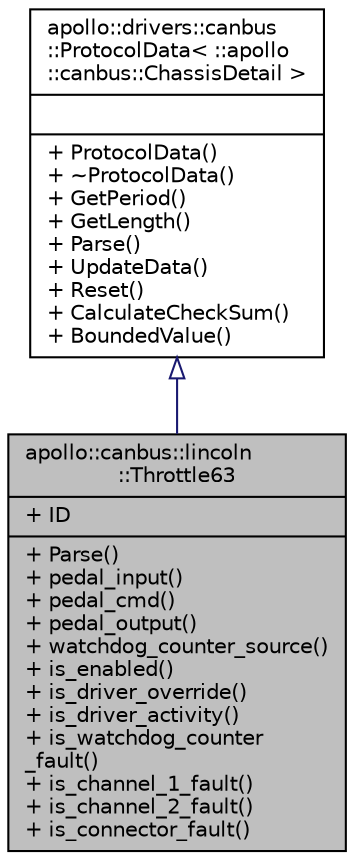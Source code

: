 digraph "apollo::canbus::lincoln::Throttle63"
{
  edge [fontname="Helvetica",fontsize="10",labelfontname="Helvetica",labelfontsize="10"];
  node [fontname="Helvetica",fontsize="10",shape=record];
  Node1 [label="{apollo::canbus::lincoln\l::Throttle63\n|+ ID\l|+ Parse()\l+ pedal_input()\l+ pedal_cmd()\l+ pedal_output()\l+ watchdog_counter_source()\l+ is_enabled()\l+ is_driver_override()\l+ is_driver_activity()\l+ is_watchdog_counter\l_fault()\l+ is_channel_1_fault()\l+ is_channel_2_fault()\l+ is_connector_fault()\l}",height=0.2,width=0.4,color="black", fillcolor="grey75", style="filled" fontcolor="black"];
  Node2 -> Node1 [dir="back",color="midnightblue",fontsize="10",style="solid",arrowtail="onormal",fontname="Helvetica"];
  Node2 [label="{apollo::drivers::canbus\l::ProtocolData\< ::apollo\l::canbus::ChassisDetail \>\n||+ ProtocolData()\l+ ~ProtocolData()\l+ GetPeriod()\l+ GetLength()\l+ Parse()\l+ UpdateData()\l+ Reset()\l+ CalculateCheckSum()\l+ BoundedValue()\l}",height=0.2,width=0.4,color="black", fillcolor="white", style="filled",URL="$classapollo_1_1drivers_1_1canbus_1_1ProtocolData.html"];
}
